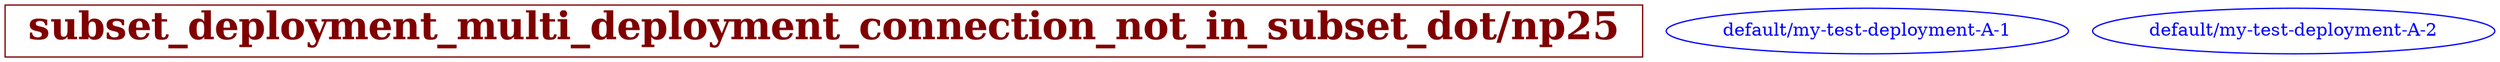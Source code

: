 // The Connectivity Graph of np25
digraph {
	HEADER [shape="box" label=< <B>subset_deployment_multi_deployment_connection_not_in_subset_dot/np25</B> > fontsize=30 color=webmaroon fontcolor=webmaroon];
	"default/my-test-deployment-A-1" [label="default/my-test-deployment-A-1" color="blue" fontcolor="blue"]
	"default/my-test-deployment-A-2" [label="default/my-test-deployment-A-2" color="blue" fontcolor="blue"]
}


